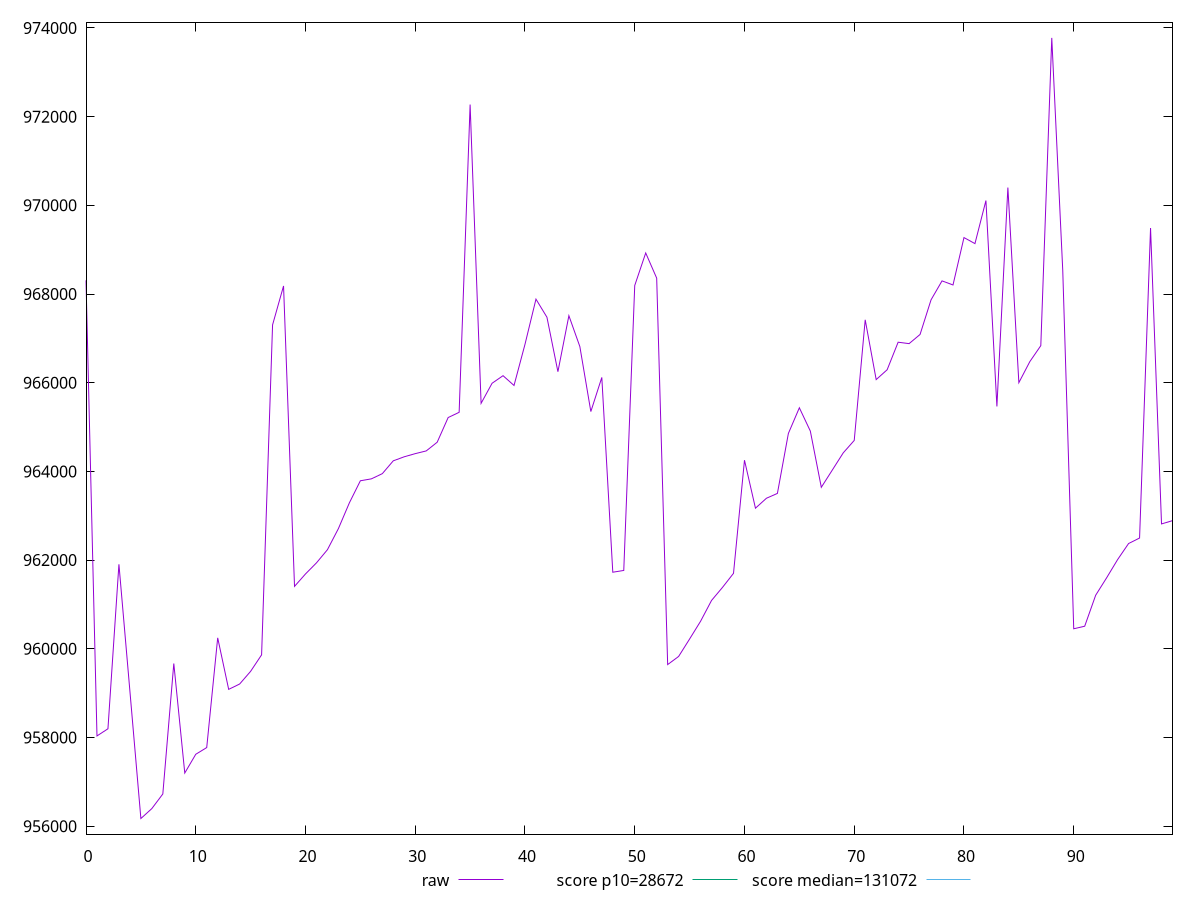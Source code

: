 reset

$raw <<EOF
0 968308.9198055556
1 958035.0506666667
2 958197.1140416667
3 961905.4773055556
4 959047.0151666668
5 956172.960138889
6 956397.768138889
7 956726.8958472223
8 959668.8341527778
9 957198.8822777778
10 957621.3101666666
11 957773.3590555557
12 960246.9495
13 959085.4005555556
14 959206.3068333332
15 959492.1781944445
16 959863.681638889
17 967304.4782777778
18 968181.7602638887
19 961407.9278194444
20 961687.923375
21 961937.7815972223
22 962235.2255555555
23 962711.501125
24 963292.1874166667
25 963788.8256250002
26 963831.9366666668
27 963949.5225694445
28 964239.1701944446
29 964330.1685000001
30 964400.6489027778
31 964461.9869166666
32 964658.4143194447
33 965215.1263472224
34 965332.9776319445
35 972272.0249861111
36 965534.8479027778
37 965987.6938611112
38 966158.4729652778
39 965937.8086597222
40 966865.9952916667
41 967884.3783680554
42 967476.6382013888
43 966247.6129583335
44 967510.9755694446
45 966814.4581388888
46 965349.2344305557
47 966119.4299166667
48 961726.7496527779
49 961766.6984583333
50 968192.5971111112
51 968925.3043194445
52 968357.766375
53 959644.4190555557
54 959828.2129444445
55 960221.3510416667
56 960621.5696527779
57 961090.9415694447
58 961385.8047083333
59 961701.7818263889
60 964252.8154166668
61 963170.8510347222
62 963394.8507500001
63 963504.2832916668
64 964856.2279444444
65 965434.543451389
66 964909.6683819445
67 963641.7551666668
68 964029.7312777779
69 964418.8468958334
70 964698.8962986112
71 967418.2994375001
72 966070.1874444445
73 966292.9447986111
74 966913.1567986113
75 966881.2329652779
76 967088.8412291667
77 967869.2445277778
78 968296.1367777779
79 968203.9533333335
80 969272.8506944446
81 969136.6240486111
82 970107.6516736111
83 965465.6106736112
84 970400.9686111112
85 966000.876875
86 966475.7817013889
87 966835.7859930556
88 973775.0735347223
89 968531.8325902779
90 960451.6967986111
91 960509.3346805557
92 961207.6317847221
93 961601.7131666667
94 962012.2495486111
95 962374.220777778
96 962498.1591041668
97 969487.7089722223
98 962815.9666041667
99 962889.6394861111
EOF

set key outside below
set xrange [0:99]
set yrange [955820.9178709723:974127.1158026389]
set trange [955820.9178709723:974127.1158026389]
set terminal svg size 640, 500 enhanced background rgb 'white'
set output "reports/report_00031_2021-02-24T23-18-18.084Z/uses-long-cache-ttl/samples/astro/raw/values.svg"

plot $raw title "raw" with line, \
     28672 title "score p10=28672", \
     131072 title "score median=131072"

reset

